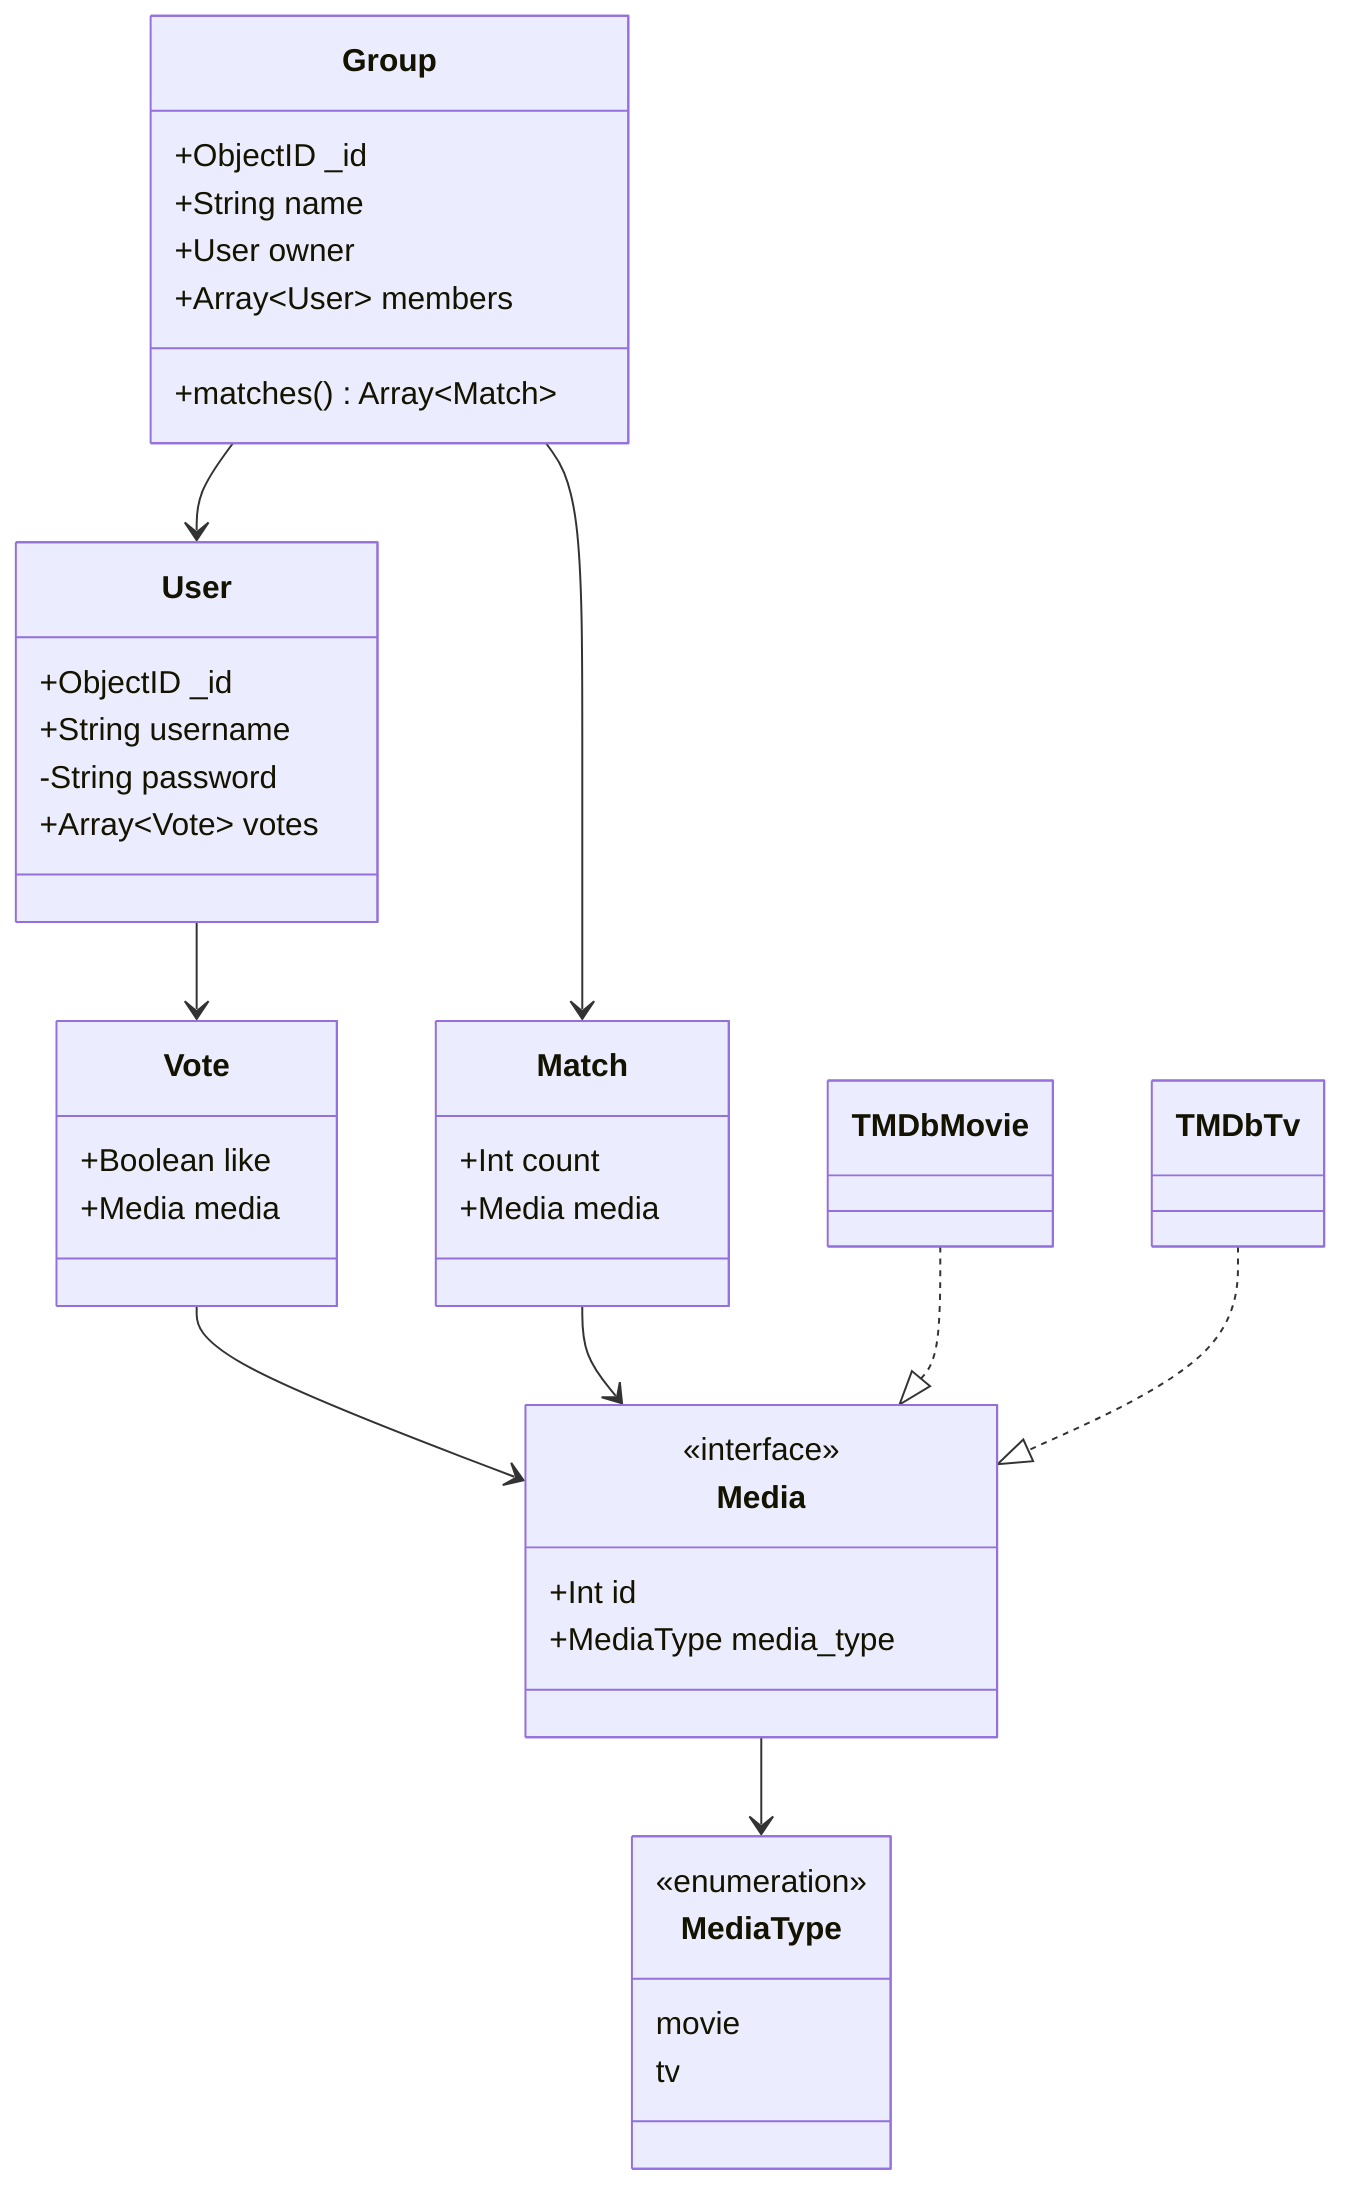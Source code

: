 classDiagram
  %% User classes

  class User {
    +ObjectID _id
    +String username
    -String password
    +Array~Vote~ votes
  }

  User --> Vote

  class Vote {
    +Boolean like
    +Media media
  }

  Vote --> Media

  %% Group classes

  class Group {
    +ObjectID _id
    +String name
    +User owner
    +Array~User~ members

    +matches() Array~Match~
  }

  Group --> Match
  Group --> User

  class Match {
    +Int count
    +Media media
  }

  Match --> Media

  %% Media classes

  class Media {
    <<interface>>
    +Int id
    +MediaType media_type
  }

  TMDbMovie ..|> Media
  TMDbTv ..|> Media
  Media --> MediaType

  class MediaType {
    <<enumeration>>
    movie
    tv
  }